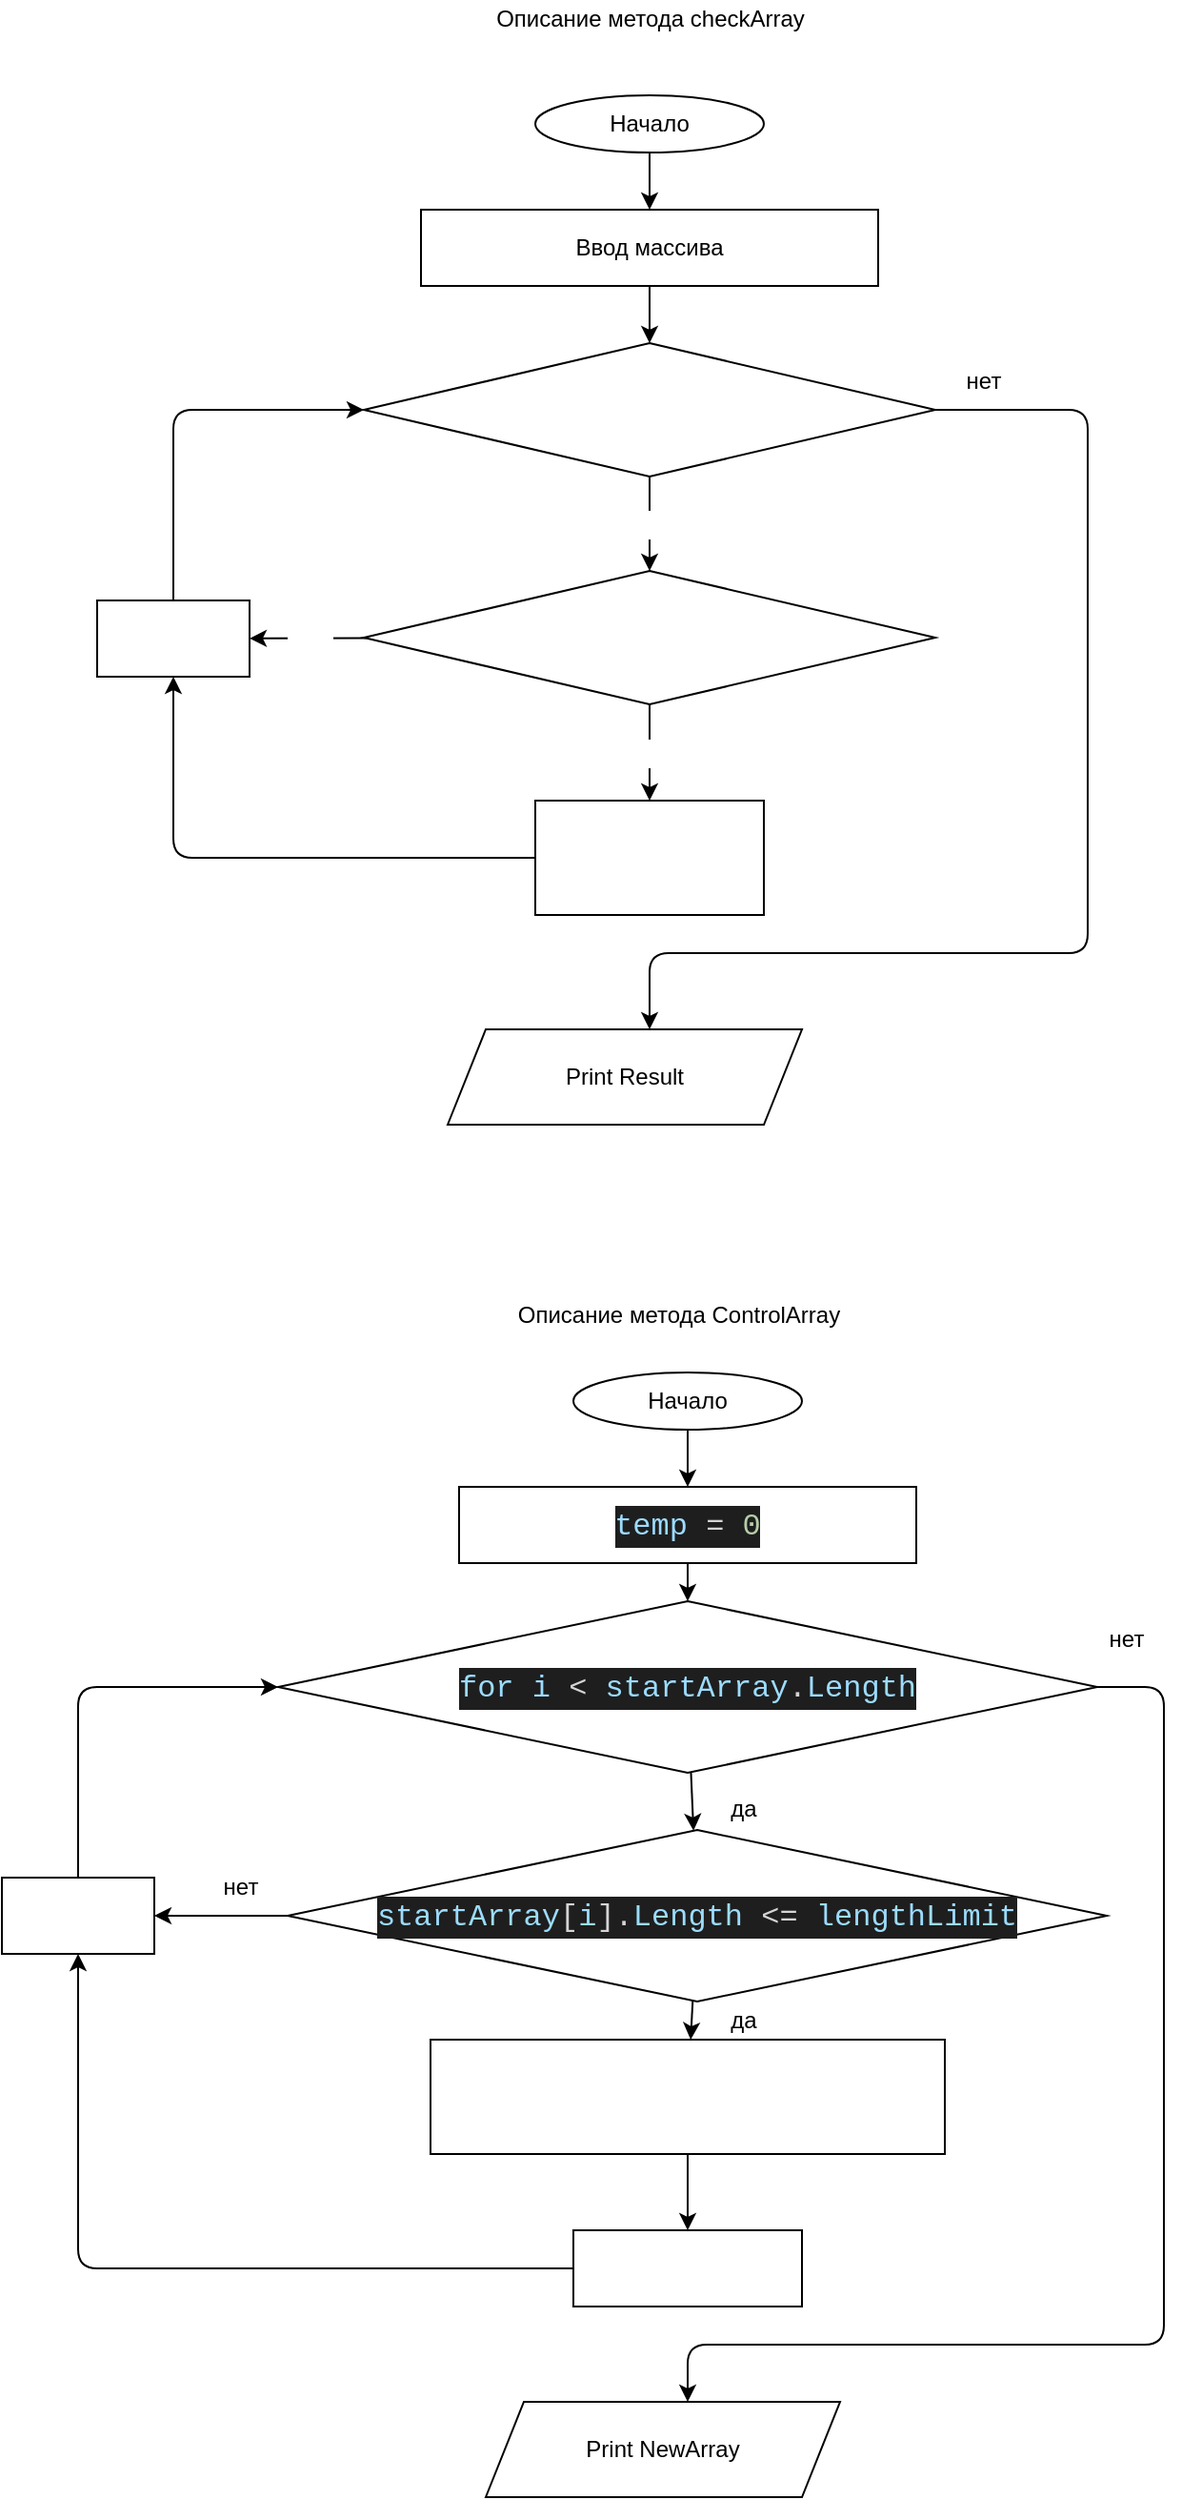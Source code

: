 <mxfile>
    <diagram id="Crcx2El_cxQW_zQhNYuJ" name="Страница 1">
        <mxGraphModel dx="746" dy="472" grid="1" gridSize="10" guides="1" tooltips="1" connect="1" arrows="1" fold="1" page="1" pageScale="1" pageWidth="827" pageHeight="1169" math="0" shadow="0">
            <root>
                <mxCell id="0"/>
                <mxCell id="1" parent="0"/>
                <mxCell id="4" value="" style="edgeStyle=none;html=1;" parent="1" source="2" target="3" edge="1">
                    <mxGeometry relative="1" as="geometry"/>
                </mxCell>
                <mxCell id="2" value="Начало" style="ellipse;whiteSpace=wrap;html=1;" parent="1" vertex="1">
                    <mxGeometry x="340" y="300" width="120" height="30" as="geometry"/>
                </mxCell>
                <mxCell id="3" value="Ввод массива" style="rounded=0;whiteSpace=wrap;html=1;" parent="1" vertex="1">
                    <mxGeometry x="280" y="360" width="240" height="40" as="geometry"/>
                </mxCell>
                <mxCell id="12" value="" style="edgeStyle=none;html=1;fontSize=12;fontColor=#FFFFFF;" parent="1" target="9" edge="1">
                    <mxGeometry relative="1" as="geometry">
                        <mxPoint x="400" y="400" as="sourcePoint"/>
                    </mxGeometry>
                </mxCell>
                <mxCell id="11" value="ДА" style="edgeStyle=none;html=1;fontSize=12;fontColor=#FFFFFF;" parent="1" source="9" target="10" edge="1">
                    <mxGeometry relative="1" as="geometry">
                        <Array as="points">
                            <mxPoint x="400" y="530"/>
                        </Array>
                    </mxGeometry>
                </mxCell>
                <mxCell id="20" style="edgeStyle=none;html=1;exitX=1;exitY=0.5;exitDx=0;exitDy=0;entryX=0.5;entryY=0;entryDx=0;entryDy=0;fontSize=12;fontColor=#FFFFFF;" parent="1" source="9" edge="1">
                    <mxGeometry relative="1" as="geometry">
                        <Array as="points">
                            <mxPoint x="630" y="465"/>
                            <mxPoint x="630" y="750"/>
                            <mxPoint x="400" y="750"/>
                        </Array>
                        <mxPoint x="400" y="790" as="targetPoint"/>
                    </mxGeometry>
                </mxCell>
                <mxCell id="9" value="for&lt;br&gt;i &amp;lt; Array.Lenght&amp;nbsp;" style="rhombus;whiteSpace=wrap;html=1;labelBackgroundColor=none;fontSize=12;fontColor=#FFFFFF;" parent="1" vertex="1">
                    <mxGeometry x="250" y="430" width="300" height="70" as="geometry"/>
                </mxCell>
                <mxCell id="14" value="Да" style="edgeStyle=none;html=1;fontSize=12;fontColor=#FFFFFF;" parent="1" source="10" target="13" edge="1">
                    <mxGeometry relative="1" as="geometry"/>
                </mxCell>
                <mxCell id="17" value="НЕТ" style="edgeStyle=none;html=1;fontSize=12;fontColor=#FFFFFF;" parent="1" source="10" target="15" edge="1">
                    <mxGeometry relative="1" as="geometry"/>
                </mxCell>
                <mxCell id="10" value="Array[ i ].Lenght &amp;lt;= length" style="rhombus;whiteSpace=wrap;html=1;labelBackgroundColor=none;fontSize=12;fontColor=#FFFFFF;" parent="1" vertex="1">
                    <mxGeometry x="250" y="549.5" width="300" height="70" as="geometry"/>
                </mxCell>
                <mxCell id="16" style="edgeStyle=none;html=1;exitX=0;exitY=0.5;exitDx=0;exitDy=0;entryX=0.5;entryY=1;entryDx=0;entryDy=0;fontSize=12;fontColor=#FFFFFF;" parent="1" source="13" target="15" edge="1">
                    <mxGeometry relative="1" as="geometry">
                        <Array as="points">
                            <mxPoint x="150" y="700"/>
                        </Array>
                    </mxGeometry>
                </mxCell>
                <mxCell id="13" value="result = result +1" style="rounded=0;whiteSpace=wrap;html=1;labelBackgroundColor=none;fontSize=12;fontColor=#FFFFFF;" parent="1" vertex="1">
                    <mxGeometry x="340" y="670" width="120" height="60" as="geometry"/>
                </mxCell>
                <mxCell id="18" style="edgeStyle=none;html=1;exitX=0.5;exitY=0;exitDx=0;exitDy=0;entryX=0;entryY=0.5;entryDx=0;entryDy=0;fontSize=12;fontColor=#FFFFFF;" parent="1" source="15" target="9" edge="1">
                    <mxGeometry relative="1" as="geometry">
                        <Array as="points">
                            <mxPoint x="150" y="465"/>
                        </Array>
                    </mxGeometry>
                </mxCell>
                <mxCell id="15" value="i = i+1" style="rounded=0;whiteSpace=wrap;html=1;labelBackgroundColor=none;fontSize=12;fontColor=#FFFFFF;" parent="1" vertex="1">
                    <mxGeometry x="110" y="565" width="80" height="40" as="geometry"/>
                </mxCell>
                <mxCell id="39" value="Описание метода checkArray" style="text;html=1;align=center;verticalAlign=middle;resizable=0;points=[];autosize=1;strokeColor=none;fillColor=none;" vertex="1" parent="1">
                    <mxGeometry x="310" y="250" width="180" height="20" as="geometry"/>
                </mxCell>
                <mxCell id="40" value="Print Result" style="shape=parallelogram;perimeter=parallelogramPerimeter;whiteSpace=wrap;html=1;fixedSize=1;" vertex="1" parent="1">
                    <mxGeometry x="294" y="790" width="186" height="50" as="geometry"/>
                </mxCell>
                <mxCell id="53" value="нет" style="text;html=1;align=center;verticalAlign=middle;resizable=0;points=[];autosize=1;strokeColor=none;fillColor=none;" vertex="1" parent="1">
                    <mxGeometry x="560" y="440" width="30" height="20" as="geometry"/>
                </mxCell>
                <mxCell id="77" value="" style="edgeStyle=none;html=1;fontSize=14;fontColor=#FFFFFF;" edge="1" parent="1" target="81">
                    <mxGeometry relative="1" as="geometry">
                        <mxPoint x="421.304" y="1170.0" as="sourcePoint"/>
                    </mxGeometry>
                </mxCell>
                <mxCell id="78" style="edgeStyle=none;html=1;exitX=1;exitY=0.5;exitDx=0;exitDy=0;entryX=0.5;entryY=0;entryDx=0;entryDy=0;fontSize=14;fontColor=#FFFFFF;" edge="1" parent="1" source="88">
                    <mxGeometry relative="1" as="geometry">
                        <Array as="points">
                            <mxPoint x="670" y="1135"/>
                            <mxPoint x="670" y="1300"/>
                            <mxPoint x="670" y="1480"/>
                            <mxPoint x="420" y="1480"/>
                        </Array>
                        <mxPoint x="510" y="1140.0" as="sourcePoint"/>
                        <mxPoint x="420" y="1510" as="targetPoint"/>
                    </mxGeometry>
                </mxCell>
                <mxCell id="79" value="" style="edgeStyle=none;html=1;fontSize=14;fontColor=#FFFFFF;" edge="1" parent="1" source="81" target="83">
                    <mxGeometry relative="1" as="geometry"/>
                </mxCell>
                <mxCell id="80" value="" style="edgeStyle=none;html=1;fontSize=14;fontColor=#FFFFFF;" edge="1" parent="1" source="81" target="84">
                    <mxGeometry relative="1" as="geometry"/>
                </mxCell>
                <mxCell id="81" value="&lt;div style=&quot;color: rgb(212 , 212 , 212) ; background-color: rgb(30 , 30 , 30) ; font-family: &amp;#34;consolas&amp;#34; , &amp;#34;courier new&amp;#34; , monospace ; font-size: 16px ; line-height: 22px&quot;&gt;&lt;span style=&quot;color: #9cdcfe&quot;&gt;startArray&lt;/span&gt;[&lt;span style=&quot;color: #9cdcfe&quot;&gt;i&lt;/span&gt;].&lt;span style=&quot;color: #9cdcfe&quot;&gt;Length&lt;/span&gt; &amp;lt;= &lt;span style=&quot;color: #9cdcfe&quot;&gt;lengthLimit&lt;/span&gt;&lt;/div&gt;" style="rhombus;whiteSpace=wrap;html=1;labelBackgroundColor=none;fontSize=12;fontColor=#FFFFFF;" vertex="1" parent="1">
                    <mxGeometry x="210" y="1210" width="430" height="90" as="geometry"/>
                </mxCell>
                <mxCell id="82" style="edgeStyle=none;html=1;exitX=0.5;exitY=0;exitDx=0;exitDy=0;fontSize=14;fontColor=#FFFFFF;entryX=0;entryY=0.5;entryDx=0;entryDy=0;" edge="1" parent="1" source="83" target="88">
                    <mxGeometry relative="1" as="geometry">
                        <Array as="points">
                            <mxPoint x="100" y="1135"/>
                        </Array>
                        <mxPoint x="180" y="1140" as="targetPoint"/>
                    </mxGeometry>
                </mxCell>
                <mxCell id="83" value="i = i+1" style="rounded=0;whiteSpace=wrap;html=1;labelBackgroundColor=none;fontSize=12;fontColor=#FFFFFF;" vertex="1" parent="1">
                    <mxGeometry x="60" y="1235" width="80" height="40" as="geometry"/>
                </mxCell>
                <mxCell id="84" value="NewArray[temp] = array[i]" style="rounded=0;whiteSpace=wrap;html=1;labelBackgroundColor=none;fontSize=14;fontColor=#FFFFFF;" vertex="1" parent="1">
                    <mxGeometry x="285" y="1320" width="270" height="60" as="geometry"/>
                </mxCell>
                <mxCell id="85" style="edgeStyle=none;html=1;exitX=0;exitY=0.5;exitDx=0;exitDy=0;entryX=0.5;entryY=1;entryDx=0;entryDy=0;fontSize=14;fontColor=#FFFFFF;" edge="1" parent="1" source="86" target="83">
                    <mxGeometry relative="1" as="geometry">
                        <Array as="points">
                            <mxPoint x="100" y="1440"/>
                        </Array>
                    </mxGeometry>
                </mxCell>
                <mxCell id="86" value="&lt;span&gt;temp =&amp;nbsp;&lt;/span&gt;temp + 1" style="rounded=0;whiteSpace=wrap;html=1;labelBackgroundColor=none;fontSize=14;fontColor=#FFFFFF;" vertex="1" parent="1">
                    <mxGeometry x="360" y="1420" width="120" height="40" as="geometry"/>
                </mxCell>
                <mxCell id="87" value="Print NewArray" style="shape=parallelogram;perimeter=parallelogramPerimeter;whiteSpace=wrap;html=1;fixedSize=1;" vertex="1" parent="1">
                    <mxGeometry x="314" y="1510" width="186" height="50" as="geometry"/>
                </mxCell>
                <mxCell id="88" value="&lt;div style=&quot;color: rgb(212 , 212 , 212) ; background-color: rgb(30 , 30 , 30) ; font-family: &amp;#34;consolas&amp;#34; , &amp;#34;courier new&amp;#34; , monospace ; font-size: 16px ; line-height: 22px&quot;&gt;&lt;div style=&quot;font-family: &amp;#34;consolas&amp;#34; , &amp;#34;courier new&amp;#34; , monospace ; line-height: 22px&quot;&gt;&lt;span style=&quot;color: #9cdcfe&quot;&gt;for i&lt;/span&gt; &amp;lt; &lt;span style=&quot;color: #9cdcfe&quot;&gt;startArray&lt;/span&gt;.&lt;span style=&quot;color: #9cdcfe&quot;&gt;Length&lt;/span&gt;&lt;/div&gt;&lt;/div&gt;" style="rhombus;whiteSpace=wrap;html=1;labelBackgroundColor=none;fontSize=12;fontColor=#FFFFFF;" vertex="1" parent="1">
                    <mxGeometry x="205" y="1090" width="430" height="90" as="geometry"/>
                </mxCell>
                <mxCell id="89" value="&lt;div style=&quot;color: rgb(212 , 212 , 212) ; background-color: rgb(30 , 30 , 30) ; font-family: &amp;#34;consolas&amp;#34; , &amp;#34;courier new&amp;#34; , monospace ; font-size: 16px ; line-height: 22px&quot;&gt;&lt;span style=&quot;color: #9cdcfe&quot;&gt;temp&lt;/span&gt; = &lt;span style=&quot;color: #b5cea8&quot;&gt;0&lt;/span&gt;&lt;/div&gt;" style="rounded=0;whiteSpace=wrap;html=1;" vertex="1" parent="1">
                    <mxGeometry x="300" y="1030" width="240" height="40" as="geometry"/>
                </mxCell>
                <mxCell id="90" value="" style="edgeStyle=none;html=1;fontSize=14;fontColor=#FFFFFF;exitX=0.5;exitY=1;exitDx=0;exitDy=0;" edge="1" parent="1" source="89">
                    <mxGeometry relative="1" as="geometry">
                        <mxPoint x="431.304" y="1180.0" as="sourcePoint"/>
                        <mxPoint x="420" y="1090.0" as="targetPoint"/>
                    </mxGeometry>
                </mxCell>
                <mxCell id="91" value="Начало" style="ellipse;whiteSpace=wrap;html=1;" vertex="1" parent="1">
                    <mxGeometry x="360" y="970" width="120" height="30" as="geometry"/>
                </mxCell>
                <mxCell id="92" value="" style="endArrow=classic;html=1;entryX=0.5;entryY=0;entryDx=0;entryDy=0;exitX=0.5;exitY=1;exitDx=0;exitDy=0;" edge="1" parent="1" source="91" target="89">
                    <mxGeometry width="50" height="50" relative="1" as="geometry">
                        <mxPoint x="320" y="1150" as="sourcePoint"/>
                        <mxPoint x="370" y="1100" as="targetPoint"/>
                    </mxGeometry>
                </mxCell>
                <mxCell id="93" value="да" style="text;html=1;align=center;verticalAlign=middle;resizable=0;points=[];autosize=1;strokeColor=none;fillColor=none;" vertex="1" parent="1">
                    <mxGeometry x="434" y="1189" width="30" height="20" as="geometry"/>
                </mxCell>
                <mxCell id="94" value="да" style="text;html=1;align=center;verticalAlign=middle;resizable=0;points=[];autosize=1;strokeColor=none;fillColor=none;" vertex="1" parent="1">
                    <mxGeometry x="434" y="1300" width="30" height="20" as="geometry"/>
                </mxCell>
                <mxCell id="95" value="нет" style="text;html=1;align=center;verticalAlign=middle;resizable=0;points=[];autosize=1;strokeColor=none;fillColor=none;" vertex="1" parent="1">
                    <mxGeometry x="635" y="1100" width="30" height="20" as="geometry"/>
                </mxCell>
                <mxCell id="96" value="нет" style="text;html=1;align=center;verticalAlign=middle;resizable=0;points=[];autosize=1;strokeColor=none;fillColor=none;" vertex="1" parent="1">
                    <mxGeometry x="170" y="1230" width="30" height="20" as="geometry"/>
                </mxCell>
                <mxCell id="97" value="" style="endArrow=classic;html=1;entryX=0.5;entryY=0;entryDx=0;entryDy=0;exitX=0.5;exitY=1;exitDx=0;exitDy=0;" edge="1" parent="1" source="84" target="86">
                    <mxGeometry width="50" height="50" relative="1" as="geometry">
                        <mxPoint x="340" y="1400" as="sourcePoint"/>
                        <mxPoint x="370" y="1250" as="targetPoint"/>
                    </mxGeometry>
                </mxCell>
                <mxCell id="98" value="Описание метода ControlArray" style="text;html=1;align=center;verticalAlign=middle;resizable=0;points=[];autosize=1;strokeColor=none;fillColor=none;" vertex="1" parent="1">
                    <mxGeometry x="325" y="930" width="180" height="20" as="geometry"/>
                </mxCell>
            </root>
        </mxGraphModel>
    </diagram>
</mxfile>